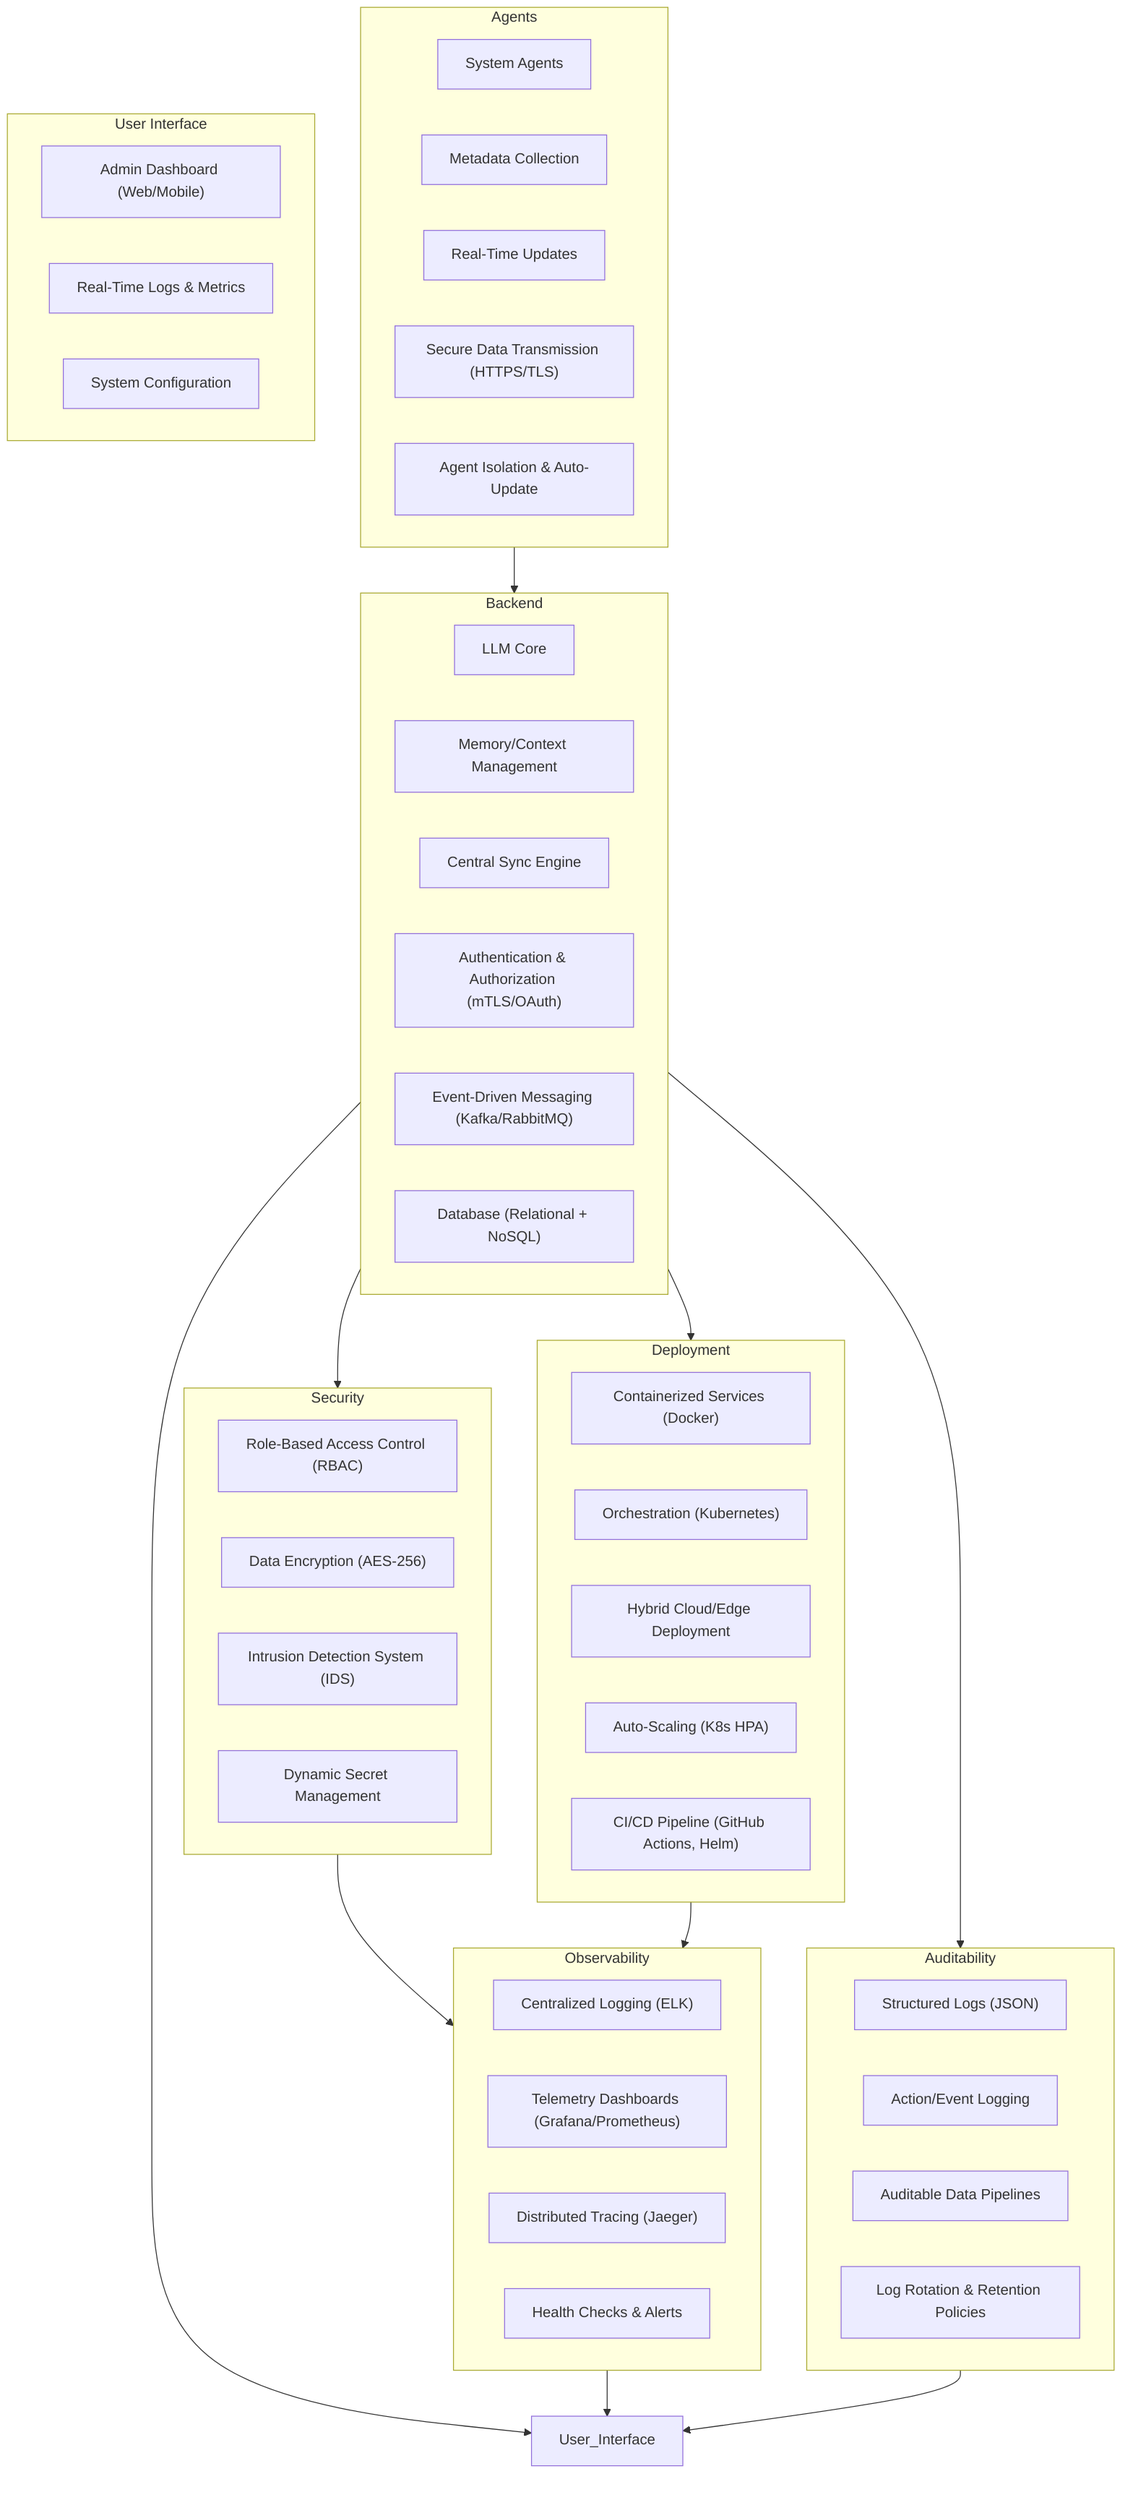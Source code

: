 flowchart TD
    subgraph Backend
        A1["LLM Core"]
        A2["Memory/Context Management"]
        A3["Central Sync Engine"]
        A4["Authentication & Authorization (mTLS/OAuth)"]
        A5["Event-Driven Messaging (Kafka/RabbitMQ)"]
        A6["Database (Relational + NoSQL)"]
    end

    subgraph Agents
        B1["System Agents"]
        B2["Metadata Collection"]
        B3["Real-Time Updates"]
        B4["Secure Data Transmission (HTTPS/TLS)"]
        B5["Agent Isolation & Auto-Update"]
    end

    subgraph Security
        C1["Role-Based Access Control (RBAC)"]
        C2["Data Encryption (AES-256)"]
        C3["Intrusion Detection System (IDS)"]
        C4["Dynamic Secret Management"]
    end

    subgraph Deployment
        D1["Containerized Services (Docker)"]
        D2["Orchestration (Kubernetes)"]
        D3["Hybrid Cloud/Edge Deployment"]
        D4["Auto-Scaling (K8s HPA)"]
        D5["CI/CD Pipeline (GitHub Actions, Helm)"]
    end

    subgraph Observability
        E1["Centralized Logging (ELK)"]
        E2["Telemetry Dashboards (Grafana/Prometheus)"]
        E3["Distributed Tracing (Jaeger)"]
        E4["Health Checks & Alerts"]
    end

    subgraph User Interface
        F1["Admin Dashboard (Web/Mobile)"]
        F2["Real-Time Logs & Metrics"]
        F3["System Configuration"]
    end

    subgraph Auditability
        G1["Structured Logs (JSON)"]
        G2["Action/Event Logging"]
        G3["Auditable Data Pipelines"]
        G4["Log Rotation & Retention Policies"]
    end

    Agents --> Backend
    Backend --> Security
    Backend --> Deployment
    Security --> Observability
    Deployment --> Observability
    Backend --> User_Interface
    Observability --> User_Interface
    Backend --> Auditability
    Auditability --> User_Interface